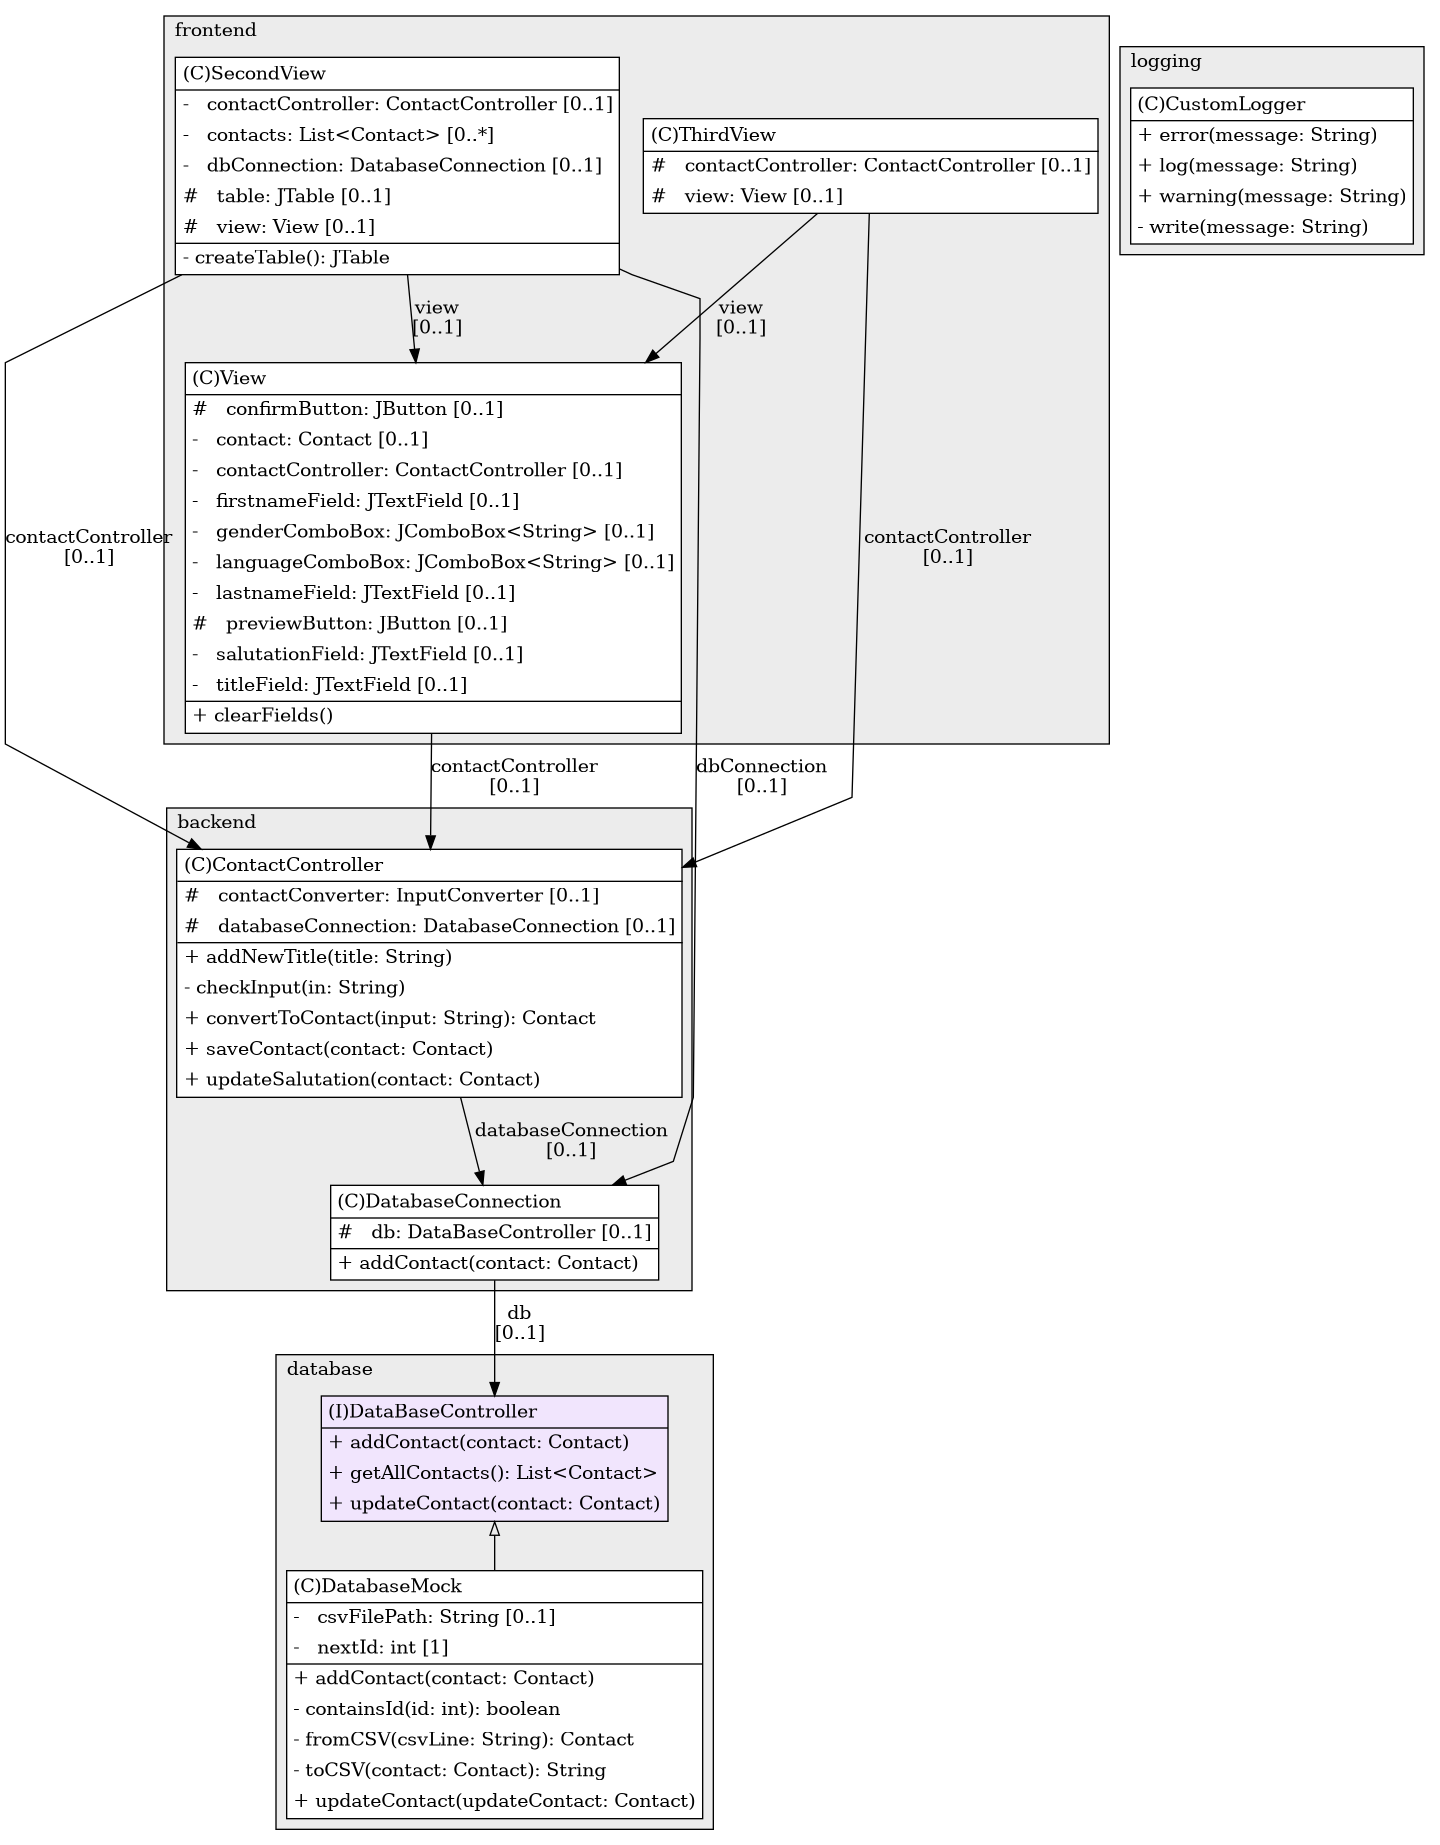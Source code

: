 @startuml

/' diagram meta data start
config=StructureConfiguration;
{
  "projectClassification": {
    "searchMode": "OpenProject", // OpenProject, AllProjects
    "includedProjects": "",
    "pathEndKeywords": "*.impl",
    "isClientPath": "",
    "isClientName": "",
    "isTestPath": "",
    "isTestName": "",
    "isMappingPath": "",
    "isMappingName": "",
    "isDataAccessPath": "",
    "isDataAccessName": "",
    "isDataStructurePath": "",
    "isDataStructureName": "",
    "isInterfaceStructuresPath": "",
    "isInterfaceStructuresName": "",
    "isEntryPointPath": "",
    "isEntryPointName": "",
    "treatFinalFieldsAsMandatory": false
  },
  "graphRestriction": {
    "classPackageExcludeFilter": "",
    "classPackageIncludeFilter": "",
    "classNameExcludeFilter": "",
    "classNameIncludeFilter": "",
    "methodNameExcludeFilter": "",
    "methodNameIncludeFilter": "",
    "removeByInheritance": "", // inheritance/annotation based filtering is done in a second step
    "removeByAnnotation": "",
    "removeByClassPackage": "", // cleanup the graph after inheritance/annotation based filtering is done
    "removeByClassName": "",
    "cutMappings": false,
    "cutEnum": true,
    "cutTests": true,
    "cutClient": true,
    "cutDataAccess": false,
    "cutInterfaceStructures": false,
    "cutDataStructures": false,
    "cutGetterAndSetter": true,
    "cutConstructors": true
  },
  "graphTraversal": {
    "forwardDepth": 6,
    "backwardDepth": 6,
    "classPackageExcludeFilter": "",
    "classPackageIncludeFilter": "",
    "classNameExcludeFilter": "",
    "classNameIncludeFilter": "",
    "methodNameExcludeFilter": "",
    "methodNameIncludeFilter": "",
    "hideMappings": false,
    "hideDataStructures": false,
    "hidePrivateMethods": true,
    "hideInterfaceCalls": true, // indirection: implementation -> interface (is hidden) -> implementation
    "onlyShowApplicationEntryPoints": false, // root node is included
    "useMethodCallsForStructureDiagram": "ForwardOnly" // ForwardOnly, BothDirections, No
  },
  "details": {
    "aggregation": "GroupByClass", // ByClass, GroupByClass, None
    "showClassGenericTypes": true,
    "showMethods": true,
    "showMethodParameterNames": true,
    "showMethodParameterTypes": true,
    "showMethodReturnType": true,
    "showPackageLevels": 2,
    "showDetailedClassStructure": true
  },
  "rootClass": "database.DataBaseController",
  "extensionCallbackMethod": "" // qualified.class.name#methodName - signature: public static String method(String)
}
diagram meta data end '/



digraph g {
    rankdir="TB"
    splines=polyline
    

'nodes 
subgraph cluster_1242788334 { 
   	label=frontend
	labeljust=l
	fillcolor="#ececec"
	style=filled
   
   SecondView1242788334[
	label=<<TABLE BORDER="1" CELLBORDER="0" CELLPADDING="4" CELLSPACING="0">
<TR><TD ALIGN="LEFT" >(C)SecondView</TD></TR>
<HR/>
<TR><TD ALIGN="LEFT" >-   contactController: ContactController [0..1]</TD></TR>
<TR><TD ALIGN="LEFT" >-   contacts: List&lt;Contact&gt; [0..*]</TD></TR>
<TR><TD ALIGN="LEFT" >-   dbConnection: DatabaseConnection [0..1]</TD></TR>
<TR><TD ALIGN="LEFT" >#   table: JTable [0..1]</TD></TR>
<TR><TD ALIGN="LEFT" >#   view: View [0..1]</TD></TR>
<HR/>
<TR><TD ALIGN="LEFT" >- createTable(): JTable</TD></TR>
</TABLE>>
	style=filled
	margin=0
	shape=plaintext
	fillcolor="#FFFFFF"
];

ThirdView1242788334[
	label=<<TABLE BORDER="1" CELLBORDER="0" CELLPADDING="4" CELLSPACING="0">
<TR><TD ALIGN="LEFT" >(C)ThirdView</TD></TR>
<HR/>
<TR><TD ALIGN="LEFT" >#   contactController: ContactController [0..1]</TD></TR>
<TR><TD ALIGN="LEFT" >#   view: View [0..1]</TD></TR>
</TABLE>>
	style=filled
	margin=0
	shape=plaintext
	fillcolor="#FFFFFF"
];

View1242788334[
	label=<<TABLE BORDER="1" CELLBORDER="0" CELLPADDING="4" CELLSPACING="0">
<TR><TD ALIGN="LEFT" >(C)View</TD></TR>
<HR/>
<TR><TD ALIGN="LEFT" >#   confirmButton: JButton [0..1]</TD></TR>
<TR><TD ALIGN="LEFT" >-   contact: Contact [0..1]</TD></TR>
<TR><TD ALIGN="LEFT" >-   contactController: ContactController [0..1]</TD></TR>
<TR><TD ALIGN="LEFT" >-   firstnameField: JTextField [0..1]</TD></TR>
<TR><TD ALIGN="LEFT" >-   genderComboBox: JComboBox&lt;String&gt; [0..1]</TD></TR>
<TR><TD ALIGN="LEFT" >-   languageComboBox: JComboBox&lt;String&gt; [0..1]</TD></TR>
<TR><TD ALIGN="LEFT" >-   lastnameField: JTextField [0..1]</TD></TR>
<TR><TD ALIGN="LEFT" >#   previewButton: JButton [0..1]</TD></TR>
<TR><TD ALIGN="LEFT" >-   salutationField: JTextField [0..1]</TD></TR>
<TR><TD ALIGN="LEFT" >-   titleField: JTextField [0..1]</TD></TR>
<HR/>
<TR><TD ALIGN="LEFT" >+ clearFields()</TD></TR>
</TABLE>>
	style=filled
	margin=0
	shape=plaintext
	fillcolor="#FFFFFF"
];
} 

subgraph cluster_1789464955 { 
   	label=database
	labeljust=l
	fillcolor="#ececec"
	style=filled
   
   DataBaseController1789464955[
	label=<<TABLE BORDER="1" CELLBORDER="0" CELLPADDING="4" CELLSPACING="0">
<TR><TD ALIGN="LEFT" >(I)DataBaseController</TD></TR>
<HR/>
<TR><TD ALIGN="LEFT" >+ addContact(contact: Contact)</TD></TR>
<TR><TD ALIGN="LEFT" >+ getAllContacts(): List&lt;Contact&gt;</TD></TR>
<TR><TD ALIGN="LEFT" >+ updateContact(contact: Contact)</TD></TR>
</TABLE>>
	style=filled
	margin=0
	shape=plaintext
	fillcolor="#F1E5FD"
];

DatabaseMock1789464955[
	label=<<TABLE BORDER="1" CELLBORDER="0" CELLPADDING="4" CELLSPACING="0">
<TR><TD ALIGN="LEFT" >(C)DatabaseMock</TD></TR>
<HR/>
<TR><TD ALIGN="LEFT" >-   csvFilePath: String [0..1]</TD></TR>
<TR><TD ALIGN="LEFT" >-   nextId: int [1]</TD></TR>
<HR/>
<TR><TD ALIGN="LEFT" >+ addContact(contact: Contact)</TD></TR>
<TR><TD ALIGN="LEFT" >- containsId(id: int): boolean</TD></TR>
<TR><TD ALIGN="LEFT" >- fromCSV(csvLine: String): Contact</TD></TR>
<TR><TD ALIGN="LEFT" >- toCSV(contact: Contact): String</TD></TR>
<TR><TD ALIGN="LEFT" >+ updateContact(updateContact: Contact)</TD></TR>
</TABLE>>
	style=filled
	margin=0
	shape=plaintext
	fillcolor="#FFFFFF"
];
} 

subgraph cluster_342281055 { 
   	label=logging
	labeljust=l
	fillcolor="#ececec"
	style=filled
   
   CustomLogger342281055[
	label=<<TABLE BORDER="1" CELLBORDER="0" CELLPADDING="4" CELLSPACING="0">
<TR><TD ALIGN="LEFT" >(C)CustomLogger</TD></TR>
<HR/>
<TR><TD ALIGN="LEFT" >+ error(message: String)</TD></TR>
<TR><TD ALIGN="LEFT" >+ log(message: String)</TD></TR>
<TR><TD ALIGN="LEFT" >+ warning(message: String)</TD></TR>
<TR><TD ALIGN="LEFT" >- write(message: String)</TD></TR>
</TABLE>>
	style=filled
	margin=0
	shape=plaintext
	fillcolor="#FFFFFF"
];
} 

subgraph cluster_347208044 { 
   	label=backend
	labeljust=l
	fillcolor="#ececec"
	style=filled
   
   ContactController347208044[
	label=<<TABLE BORDER="1" CELLBORDER="0" CELLPADDING="4" CELLSPACING="0">
<TR><TD ALIGN="LEFT" >(C)ContactController</TD></TR>
<HR/>
<TR><TD ALIGN="LEFT" >#   contactConverter: InputConverter [0..1]</TD></TR>
<TR><TD ALIGN="LEFT" >#   databaseConnection: DatabaseConnection [0..1]</TD></TR>
<HR/>
<TR><TD ALIGN="LEFT" >+ addNewTitle(title: String)</TD></TR>
<TR><TD ALIGN="LEFT" >- checkInput(in: String)</TD></TR>
<TR><TD ALIGN="LEFT" >+ convertToContact(input: String): Contact</TD></TR>
<TR><TD ALIGN="LEFT" >+ saveContact(contact: Contact)</TD></TR>
<TR><TD ALIGN="LEFT" >+ updateSalutation(contact: Contact)</TD></TR>
</TABLE>>
	style=filled
	margin=0
	shape=plaintext
	fillcolor="#FFFFFF"
];

DatabaseConnection347208044[
	label=<<TABLE BORDER="1" CELLBORDER="0" CELLPADDING="4" CELLSPACING="0">
<TR><TD ALIGN="LEFT" >(C)DatabaseConnection</TD></TR>
<HR/>
<TR><TD ALIGN="LEFT" >#   db: DataBaseController [0..1]</TD></TR>
<HR/>
<TR><TD ALIGN="LEFT" >+ addContact(contact: Contact)</TD></TR>
</TABLE>>
	style=filled
	margin=0
	shape=plaintext
	fillcolor="#FFFFFF"
];
} 

'edges    
ContactController347208044 -> DatabaseConnection347208044[label="databaseConnection
[0..1]"];
DataBaseController1789464955 -> DatabaseMock1789464955[arrowhead=none, arrowtail=empty, dir=both];
DatabaseConnection347208044 -> DataBaseController1789464955[label="db
[0..1]"];
SecondView1242788334 -> ContactController347208044[label="contactController
[0..1]"];
SecondView1242788334 -> DatabaseConnection347208044[label="dbConnection
[0..1]"];
SecondView1242788334 -> View1242788334[label="view
[0..1]"];
ThirdView1242788334 -> ContactController347208044[label="contactController
[0..1]"];
ThirdView1242788334 -> View1242788334[label="view
[0..1]"];
View1242788334 -> ContactController347208044[label="contactController
[0..1]"];
    
}
@enduml